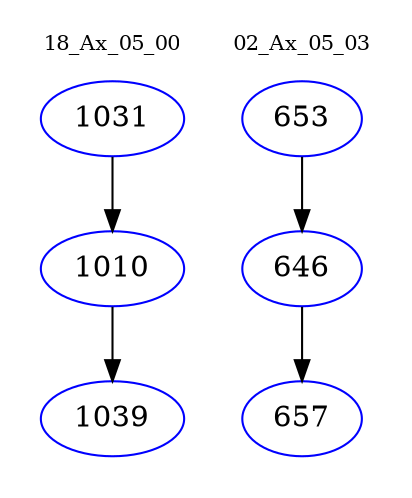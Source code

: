 digraph{
subgraph cluster_0 {
color = white
label = "18_Ax_05_00";
fontsize=10;
T0_1031 [label="1031", color="blue"]
T0_1031 -> T0_1010 [color="black"]
T0_1010 [label="1010", color="blue"]
T0_1010 -> T0_1039 [color="black"]
T0_1039 [label="1039", color="blue"]
}
subgraph cluster_1 {
color = white
label = "02_Ax_05_03";
fontsize=10;
T1_653 [label="653", color="blue"]
T1_653 -> T1_646 [color="black"]
T1_646 [label="646", color="blue"]
T1_646 -> T1_657 [color="black"]
T1_657 [label="657", color="blue"]
}
}
